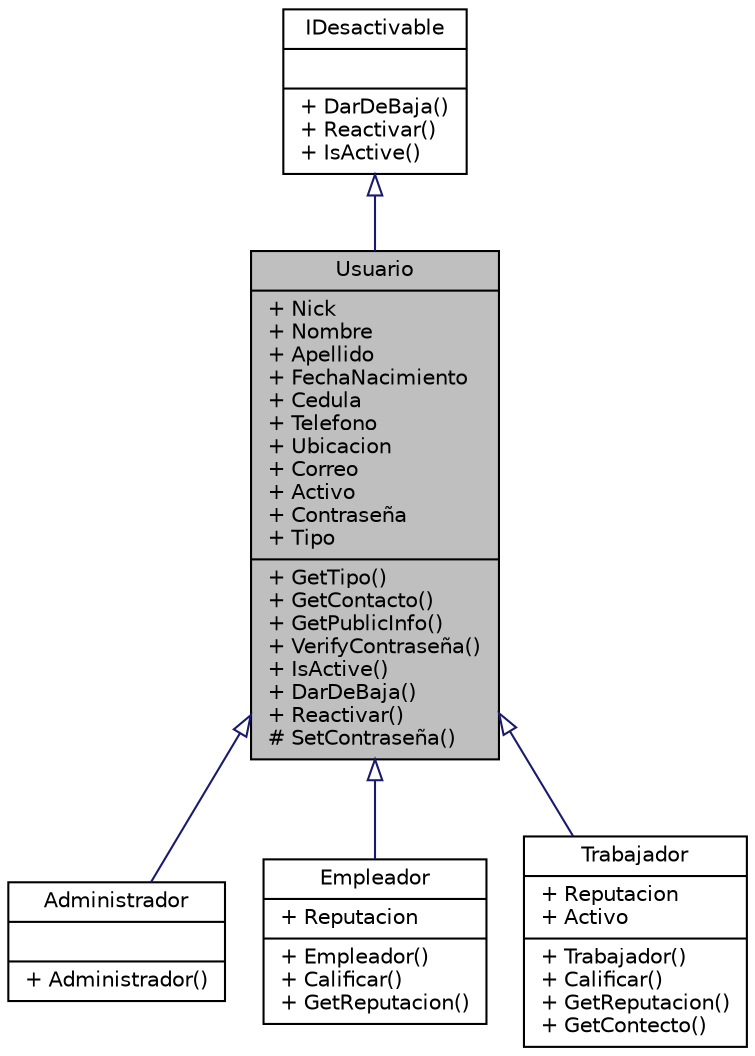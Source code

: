 digraph "Usuario"
{
 // INTERACTIVE_SVG=YES
 // LATEX_PDF_SIZE
  edge [fontname="Helvetica",fontsize="10",labelfontname="Helvetica",labelfontsize="10"];
  node [fontname="Helvetica",fontsize="10",shape=record];
  Node1 [label="{Usuario\n|+ Nick\l+ Nombre\l+ Apellido\l+ FechaNacimiento\l+ Cedula\l+ Telefono\l+ Ubicacion\l+ Correo\l+ Activo\l+ Contraseña\l+ Tipo\l|+ GetTipo()\l+ GetContacto()\l+ GetPublicInfo()\l+ VerifyContraseña()\l+ IsActive()\l+ DarDeBaja()\l+ Reactivar()\l# SetContraseña()\l}",height=0.2,width=0.4,color="black", fillcolor="grey75", style="filled", fontcolor="black",tooltip="Clase abstracta Usuario para que luego hereden Administrador, Trabajador y Empleador."];
  Node2 -> Node1 [dir="back",color="midnightblue",fontsize="10",style="solid",arrowtail="onormal",fontname="Helvetica"];
  Node2 [label="{IDesactivable\n||+ DarDeBaja()\l+ Reactivar()\l+ IsActive()\l}",height=0.2,width=0.4,color="black", fillcolor="white", style="filled",URL="$interfaceIDesactivable.html",tooltip="Interfaz para el manejo de actividad de un usuario, una categoría, etc."];
  Node1 -> Node3 [dir="back",color="midnightblue",fontsize="10",style="solid",arrowtail="onormal",fontname="Helvetica"];
  Node3 [label="{Administrador\n||+ Administrador()\l}",height=0.2,width=0.4,color="black", fillcolor="white", style="filled",URL="$classAdministrador.html",tooltip="Clase Administrador que hereda de Usuario."];
  Node1 -> Node4 [dir="back",color="midnightblue",fontsize="10",style="solid",arrowtail="onormal",fontname="Helvetica"];
  Node4 [label="{Empleador\n|+ Reputacion\l|+ Empleador()\l+ Calificar()\l+ GetReputacion()\l}",height=0.2,width=0.4,color="black", fillcolor="white", style="filled",URL="$classEmpleador.html",tooltip="Clase Empleador que hereda de Usuario."];
  Node1 -> Node5 [dir="back",color="midnightblue",fontsize="10",style="solid",arrowtail="onormal",fontname="Helvetica"];
  Node5 [label="{Trabajador\n|+ Reputacion\l+ Activo\l|+ Trabajador()\l+ Calificar()\l+ GetReputacion()\l+ GetContecto()\l}",height=0.2,width=0.4,color="black", fillcolor="white", style="filled",URL="$classTrabajador.html",tooltip="Clase que hereda de ."];
}
